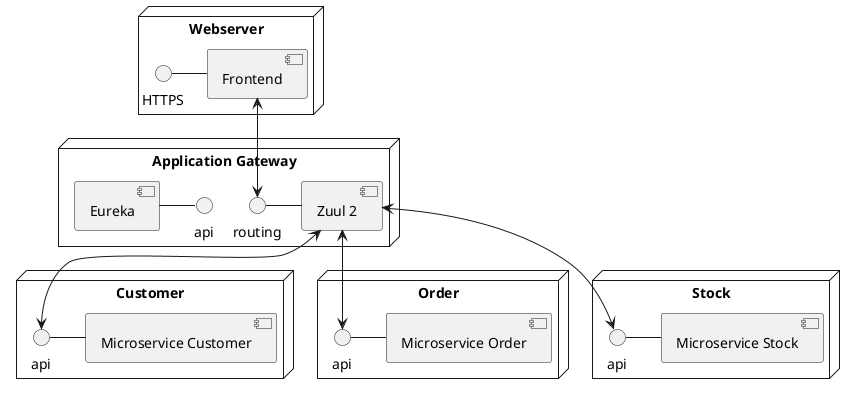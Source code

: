 @startuml
    node "Webserver" {
        HTTPS - [Frontend]
    }

    node "Application Gateway" {
        () "routing" as api_z 
        [Zuul 2] as sz
        api_z - sz
        [Eureka] as eu
        () "api" as dis
        eu - dis
    }

    node "Customer" {
        () "api" as api_c
        api_c - [Microservice Customer]
    }

   
    node "Order" {
        () "api" as api_o
        api_o - [Microservice Order]
    }

   
    node "Stock" {
        () "api" as api_s
        api_s - [Microservice Stock]
    }

    [Frontend] <--> api_z 
    sz <--> [api_c]
    sz <--> [api_o]
    sz <--> [api_s]
   @enduml
